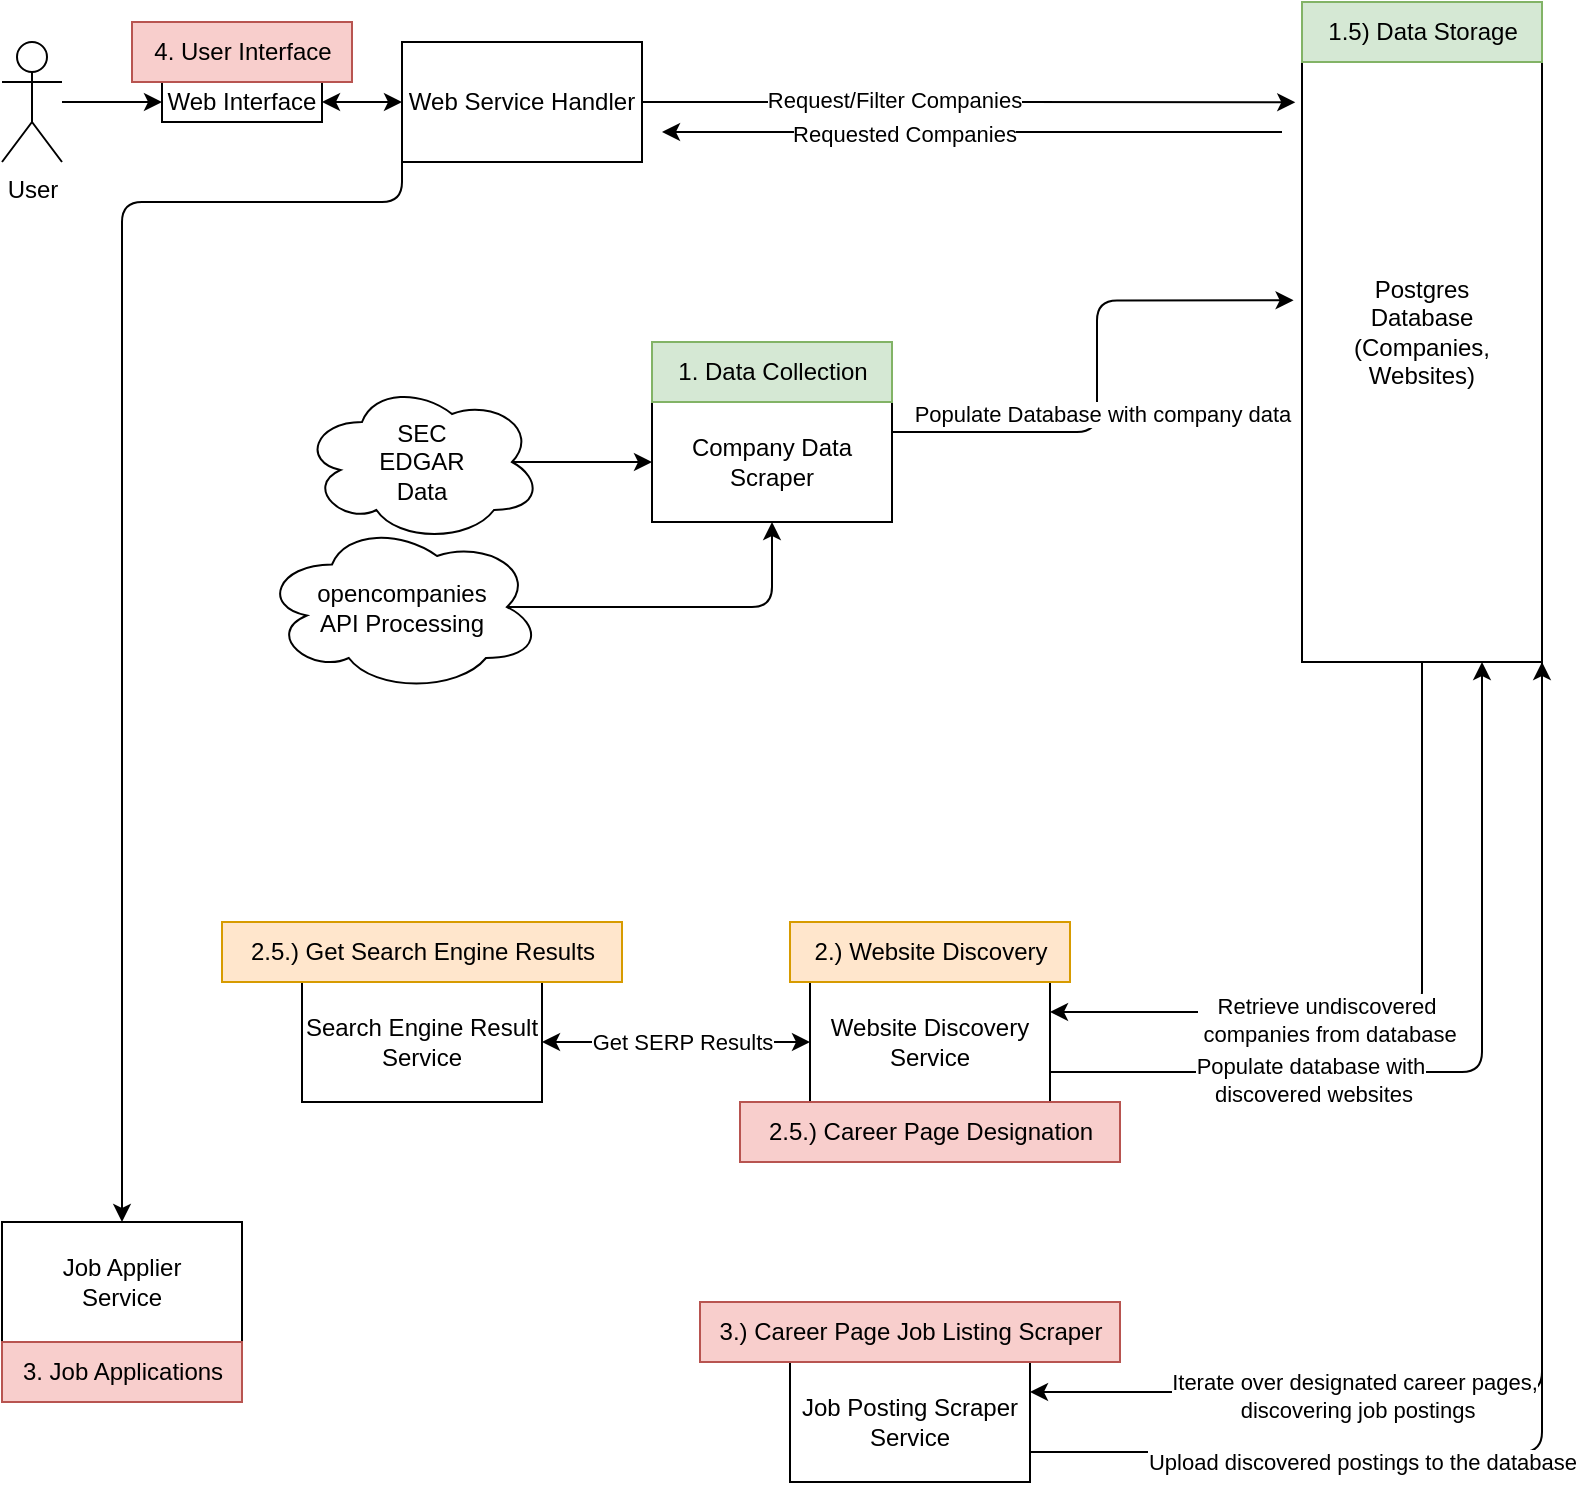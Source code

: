 <mxfile version="22.1.22" type="embed">
  <diagram id="23iRSUPoRavnBvh4doch" name="Page-1">
    <mxGraphModel dx="1776" dy="1116" grid="1" gridSize="10" guides="1" tooltips="1" connect="1" arrows="1" fold="1" page="1" pageScale="1" pageWidth="827" pageHeight="1169" math="0" shadow="0">
      <root>
        <mxCell id="0" />
        <mxCell id="1" parent="0" />
        <mxCell id="5" style="edgeStyle=orthogonalEdgeStyle;rounded=0;orthogonalLoop=1;jettySize=auto;html=1;exitX=1;exitY=0.5;exitDx=0;exitDy=0;entryX=0;entryY=0.5;entryDx=0;entryDy=0;entryPerimeter=0;startArrow=classic;startFill=1;" edge="1" parent="1" source="2">
          <mxGeometry relative="1" as="geometry">
            <mxPoint x="240" y="70" as="targetPoint" />
          </mxGeometry>
        </mxCell>
        <mxCell id="2" value="Web Interface" style="rounded=0;whiteSpace=wrap;html=1;" vertex="1" parent="1">
          <mxGeometry x="120" y="60" width="80" height="20" as="geometry" />
        </mxCell>
        <mxCell id="4" style="edgeStyle=orthogonalEdgeStyle;rounded=0;orthogonalLoop=1;jettySize=auto;html=1;entryX=0;entryY=0.5;entryDx=0;entryDy=0;" edge="1" parent="1" source="3" target="2">
          <mxGeometry relative="1" as="geometry" />
        </mxCell>
        <mxCell id="3" value="User&lt;br&gt;" style="shape=umlActor;verticalLabelPosition=bottom;verticalAlign=top;html=1;outlineConnect=0;rounded=0;" vertex="1" parent="1">
          <mxGeometry x="40" y="40" width="30" height="60" as="geometry" />
        </mxCell>
        <mxCell id="10" style="edgeStyle=orthogonalEdgeStyle;rounded=0;orthogonalLoop=1;jettySize=auto;html=1;" edge="1" parent="1">
          <mxGeometry relative="1" as="geometry">
            <mxPoint x="680" y="85" as="sourcePoint" />
            <mxPoint x="370" y="85" as="targetPoint" />
          </mxGeometry>
        </mxCell>
        <mxCell id="12" value="Requested Companies&lt;br&gt;" style="edgeLabel;html=1;align=center;verticalAlign=middle;resizable=0;points=[];rounded=0;" vertex="1" connectable="0" parent="10">
          <mxGeometry x="0.462" y="1" relative="1" as="geometry">
            <mxPoint x="37" as="offset" />
          </mxGeometry>
        </mxCell>
        <mxCell id="27" style="edgeStyle=orthogonalEdgeStyle;orthogonalLoop=1;jettySize=auto;html=1;exitX=0.5;exitY=1;exitDx=0;exitDy=0;entryX=1;entryY=0.25;entryDx=0;entryDy=0;" edge="1" parent="1" source="7" target="14">
          <mxGeometry relative="1" as="geometry">
            <mxPoint x="534" y="435" as="targetPoint" />
          </mxGeometry>
        </mxCell>
        <mxCell id="29" value="Retrieve undiscovered&lt;br&gt;&amp;nbsp;companies from database" style="edgeLabel;html=1;align=center;verticalAlign=middle;resizable=0;points=[];" vertex="1" connectable="0" parent="27">
          <mxGeometry x="0.611" y="4" relative="1" as="geometry">
            <mxPoint x="68" as="offset" />
          </mxGeometry>
        </mxCell>
        <mxCell id="44" style="edgeStyle=orthogonalEdgeStyle;orthogonalLoop=1;jettySize=auto;html=1;exitX=1;exitY=1;exitDx=0;exitDy=0;entryX=1;entryY=0.25;entryDx=0;entryDy=0;" edge="1" parent="1" source="7" target="41">
          <mxGeometry relative="1" as="geometry" />
        </mxCell>
        <mxCell id="46" value="Iterate over designated career pages,&lt;br&gt;&amp;nbsp;discovering job postings" style="edgeLabel;html=1;align=center;verticalAlign=middle;resizable=0;points=[];" vertex="1" connectable="0" parent="44">
          <mxGeometry x="0.651" y="2" relative="1" as="geometry">
            <mxPoint x="53" as="offset" />
          </mxGeometry>
        </mxCell>
        <mxCell id="7" value="Postgres&lt;br&gt;Database&lt;br&gt;(Companies, Websites)" style="rounded=0;whiteSpace=wrap;html=1;" vertex="1" parent="1">
          <mxGeometry x="690" y="20" width="120" height="330" as="geometry" />
        </mxCell>
        <mxCell id="9" style="edgeStyle=orthogonalEdgeStyle;rounded=0;orthogonalLoop=1;jettySize=auto;html=1;entryX=-0.028;entryY=0.152;entryDx=0;entryDy=0;entryPerimeter=0;" edge="1" parent="1" source="8" target="7">
          <mxGeometry relative="1" as="geometry" />
        </mxCell>
        <mxCell id="11" value="Request/Filter Companies" style="edgeLabel;html=1;align=center;verticalAlign=middle;resizable=0;points=[];rounded=0;" vertex="1" connectable="0" parent="9">
          <mxGeometry x="-0.235" y="1" relative="1" as="geometry">
            <mxPoint x="1" as="offset" />
          </mxGeometry>
        </mxCell>
        <mxCell id="24" style="edgeStyle=orthogonalEdgeStyle;orthogonalLoop=1;jettySize=auto;html=1;exitX=0;exitY=0.75;exitDx=0;exitDy=0;entryX=0.5;entryY=0;entryDx=0;entryDy=0;" edge="1" parent="1" source="8" target="13">
          <mxGeometry relative="1" as="geometry">
            <Array as="points">
              <mxPoint x="240" y="120" />
              <mxPoint x="100" y="120" />
            </Array>
          </mxGeometry>
        </mxCell>
        <mxCell id="8" value="Web Service Handler&lt;br&gt;" style="rounded=0;whiteSpace=wrap;html=1;" vertex="1" parent="1">
          <mxGeometry x="240" y="40" width="120" height="60" as="geometry" />
        </mxCell>
        <mxCell id="13" value="Job Applier&lt;br&gt;Service" style="rounded=0;whiteSpace=wrap;html=1;" vertex="1" parent="1">
          <mxGeometry x="40" y="630" width="120" height="60" as="geometry" />
        </mxCell>
        <mxCell id="14" value="Website Discovery Service" style="rounded=0;whiteSpace=wrap;html=1;" vertex="1" parent="1">
          <mxGeometry x="444" y="510" width="120" height="60" as="geometry" />
        </mxCell>
        <mxCell id="18" style="edgeStyle=orthogonalEdgeStyle;orthogonalLoop=1;jettySize=auto;html=1;exitX=1;exitY=0.25;exitDx=0;exitDy=0;entryX=-0.035;entryY=0.452;entryDx=0;entryDy=0;entryPerimeter=0;" edge="1" parent="1" source="15" target="7">
          <mxGeometry relative="1" as="geometry" />
        </mxCell>
        <mxCell id="22" value="Populate Database with company data" style="edgeLabel;html=1;align=center;verticalAlign=middle;resizable=0;points=[];" vertex="1" connectable="0" parent="18">
          <mxGeometry x="-0.164" y="-2" relative="1" as="geometry">
            <mxPoint as="offset" />
          </mxGeometry>
        </mxCell>
        <mxCell id="28" style="edgeStyle=orthogonalEdgeStyle;orthogonalLoop=1;jettySize=auto;html=1;entryX=0.75;entryY=1;entryDx=0;entryDy=0;exitX=1;exitY=0.75;exitDx=0;exitDy=0;" edge="1" parent="1" source="14" target="7">
          <mxGeometry relative="1" as="geometry">
            <mxPoint x="534.0" y="440.82" as="sourcePoint" />
            <mxPoint x="719.88" y="350" as="targetPoint" />
            <Array as="points">
              <mxPoint x="780" y="555" />
            </Array>
          </mxGeometry>
        </mxCell>
        <mxCell id="30" value="Populate database with&lt;br&gt;&amp;nbsp;discovered websites" style="edgeLabel;html=1;align=center;verticalAlign=middle;resizable=0;points=[];" vertex="1" connectable="0" parent="28">
          <mxGeometry x="-0.432" y="1" relative="1" as="geometry">
            <mxPoint x="10" y="5" as="offset" />
          </mxGeometry>
        </mxCell>
        <mxCell id="15" value="Company Data Scraper" style="rounded=0;whiteSpace=wrap;html=1;" vertex="1" parent="1">
          <mxGeometry x="365" y="220" width="120" height="60" as="geometry" />
        </mxCell>
        <mxCell id="17" style="edgeStyle=orthogonalEdgeStyle;orthogonalLoop=1;jettySize=auto;html=1;exitX=0.875;exitY=0.5;exitDx=0;exitDy=0;exitPerimeter=0;entryX=0;entryY=0.5;entryDx=0;entryDy=0;" edge="1" parent="1" source="16" target="15">
          <mxGeometry relative="1" as="geometry">
            <mxPoint x="310" y="250" as="sourcePoint" />
          </mxGeometry>
        </mxCell>
        <mxCell id="16" value="SEC&lt;br&gt;EDGAR&lt;br&gt;Data" style="ellipse;shape=cloud;whiteSpace=wrap;html=1;" vertex="1" parent="1">
          <mxGeometry x="190" y="210" width="120" height="80" as="geometry" />
        </mxCell>
        <mxCell id="21" style="edgeStyle=orthogonalEdgeStyle;orthogonalLoop=1;jettySize=auto;html=1;exitX=0.875;exitY=0.5;exitDx=0;exitDy=0;exitPerimeter=0;entryX=0.5;entryY=1;entryDx=0;entryDy=0;" edge="1" parent="1" source="20" target="15">
          <mxGeometry relative="1" as="geometry">
            <mxPoint x="310" y="335" as="sourcePoint" />
          </mxGeometry>
        </mxCell>
        <mxCell id="20" value="opencompanies&lt;br&gt;API Processing" style="ellipse;shape=cloud;whiteSpace=wrap;html=1;" vertex="1" parent="1">
          <mxGeometry x="170" y="280" width="140" height="85" as="geometry" />
        </mxCell>
        <mxCell id="33" value="1. Data Collection" style="text;html=1;align=center;verticalAlign=middle;resizable=0;points=[];autosize=1;strokeColor=#82b366;fillColor=#d5e8d4;" vertex="1" parent="1">
          <mxGeometry x="365" y="190" width="120" height="30" as="geometry" />
        </mxCell>
        <mxCell id="34" value="2.) Website Discovery" style="text;html=1;align=center;verticalAlign=middle;resizable=0;points=[];autosize=1;strokeColor=#d79b00;fillColor=#ffe6cc;" vertex="1" parent="1">
          <mxGeometry x="434" y="480" width="140" height="30" as="geometry" />
        </mxCell>
        <mxCell id="36" value="3. Job Applications" style="text;html=1;align=center;verticalAlign=middle;resizable=0;points=[];autosize=1;strokeColor=#b85450;fillColor=#f8cecc;" vertex="1" parent="1">
          <mxGeometry x="40" y="690" width="120" height="30" as="geometry" />
        </mxCell>
        <mxCell id="37" value="4. User Interface" style="text;html=1;align=center;verticalAlign=middle;resizable=0;points=[];autosize=1;strokeColor=#b85450;fillColor=#f8cecc;" vertex="1" parent="1">
          <mxGeometry x="105" y="30" width="110" height="30" as="geometry" />
        </mxCell>
        <mxCell id="38" value="1.5) Data Storage" style="text;html=1;align=center;verticalAlign=middle;resizable=0;points=[];autosize=1;strokeColor=#82b366;fillColor=#d5e8d4;" vertex="1" parent="1">
          <mxGeometry x="690" y="20" width="120" height="30" as="geometry" />
        </mxCell>
        <mxCell id="39" value="2.5.) Career Page Designation" style="text;html=1;align=center;verticalAlign=middle;resizable=0;points=[];autosize=1;strokeColor=#b85450;fillColor=#f8cecc;" vertex="1" parent="1">
          <mxGeometry x="409" y="570" width="190" height="30" as="geometry" />
        </mxCell>
        <mxCell id="45" style="edgeStyle=orthogonalEdgeStyle;orthogonalLoop=1;jettySize=auto;html=1;exitX=1;exitY=0.75;exitDx=0;exitDy=0;entryX=1;entryY=1;entryDx=0;entryDy=0;" edge="1" parent="1" source="41" target="7">
          <mxGeometry relative="1" as="geometry" />
        </mxCell>
        <mxCell id="47" value="Upload discovered postings to the database" style="edgeLabel;html=1;align=center;verticalAlign=middle;resizable=0;points=[];" vertex="1" connectable="0" parent="45">
          <mxGeometry x="-0.557" y="3" relative="1" as="geometry">
            <mxPoint x="22" y="8" as="offset" />
          </mxGeometry>
        </mxCell>
        <mxCell id="41" value="Job Posting Scraper Service" style="whiteSpace=wrap;html=1;" vertex="1" parent="1">
          <mxGeometry x="434" y="700" width="120" height="60" as="geometry" />
        </mxCell>
        <mxCell id="42" value="3.) Career Page Job Listing Scraper" style="text;html=1;align=center;verticalAlign=middle;resizable=0;points=[];autosize=1;strokeColor=#b85450;fillColor=#f8cecc;" vertex="1" parent="1">
          <mxGeometry x="389" y="670" width="210" height="30" as="geometry" />
        </mxCell>
        <mxCell id="54" style="edgeStyle=orthogonalEdgeStyle;orthogonalLoop=1;jettySize=auto;html=1;exitX=1;exitY=0.5;exitDx=0;exitDy=0;entryX=0;entryY=0.5;entryDx=0;entryDy=0;startArrow=classic;startFill=1;" edge="1" parent="1" source="49" target="14">
          <mxGeometry relative="1" as="geometry" />
        </mxCell>
        <mxCell id="55" value="Get SERP Results" style="edgeLabel;html=1;align=center;verticalAlign=middle;resizable=0;points=[];" vertex="1" connectable="0" parent="54">
          <mxGeometry x="-0.075" y="4" relative="1" as="geometry">
            <mxPoint x="8" y="4" as="offset" />
          </mxGeometry>
        </mxCell>
        <mxCell id="49" value="Search Engine Result Service" style="whiteSpace=wrap;html=1;" vertex="1" parent="1">
          <mxGeometry x="190" y="510" width="120" height="60" as="geometry" />
        </mxCell>
        <mxCell id="50" value="2.5.) Get Search Engine Results&lt;br&gt;" style="text;html=1;align=center;verticalAlign=middle;resizable=0;points=[];autosize=1;strokeColor=#d79b00;fillColor=#ffe6cc;" vertex="1" parent="1">
          <mxGeometry x="150" y="480" width="200" height="30" as="geometry" />
        </mxCell>
      </root>
    </mxGraphModel>
  </diagram>
</mxfile>
